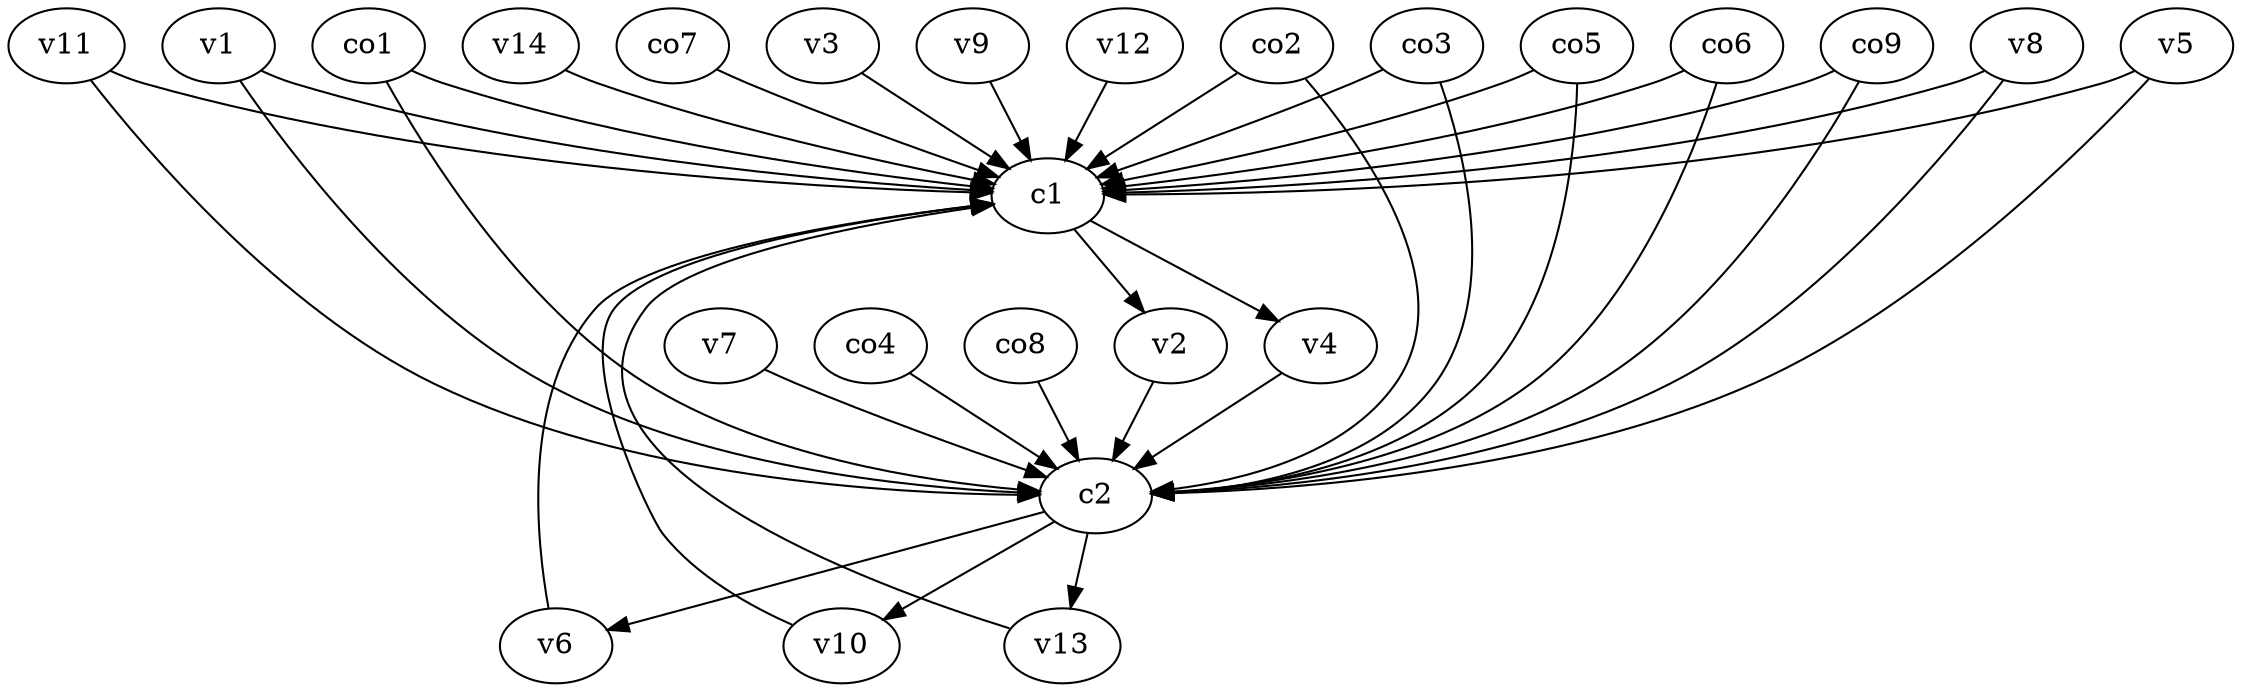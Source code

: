 strict digraph  {
c1;
c2;
v1;
v2;
v3;
v4;
v5;
v6;
v7;
v8;
v9;
v10;
v11;
v12;
v13;
v14;
co1;
co2;
co3;
co4;
co5;
co6;
co7;
co8;
co9;
c1 -> v4  [weight=1];
c1 -> v2  [weight=1];
c2 -> v6  [weight=1];
c2 -> v13  [weight=1];
c2 -> v10  [weight=1];
v1 -> c1  [weight=1];
v1 -> c2  [weight=1];
v2 -> c2  [weight=1];
v3 -> c1  [weight=1];
v4 -> c2  [weight=1];
v5 -> c1  [weight=1];
v5 -> c2  [weight=1];
v6 -> c1  [weight=1];
v7 -> c2  [weight=1];
v8 -> c1  [weight=1];
v8 -> c2  [weight=1];
v9 -> c1  [weight=1];
v10 -> c1  [weight=1];
v11 -> c1  [weight=1];
v11 -> c2  [weight=1];
v12 -> c1  [weight=1];
v13 -> c1  [weight=1];
v14 -> c1  [weight=1];
co1 -> c1  [weight=1];
co1 -> c2  [weight=1];
co2 -> c1  [weight=1];
co2 -> c2  [weight=1];
co3 -> c2  [weight=1];
co3 -> c1  [weight=1];
co4 -> c2  [weight=1];
co5 -> c1  [weight=1];
co5 -> c2  [weight=1];
co6 -> c2  [weight=1];
co6 -> c1  [weight=1];
co7 -> c1  [weight=1];
co8 -> c2  [weight=1];
co9 -> c1  [weight=1];
co9 -> c2  [weight=1];
}

